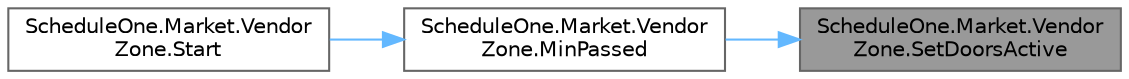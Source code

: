 digraph "ScheduleOne.Market.VendorZone.SetDoorsActive"
{
 // LATEX_PDF_SIZE
  bgcolor="transparent";
  edge [fontname=Helvetica,fontsize=10,labelfontname=Helvetica,labelfontsize=10];
  node [fontname=Helvetica,fontsize=10,shape=box,height=0.2,width=0.4];
  rankdir="RL";
  Node1 [id="Node000001",label="ScheduleOne.Market.Vendor\lZone.SetDoorsActive",height=0.2,width=0.4,color="gray40", fillcolor="grey60", style="filled", fontcolor="black",tooltip=" "];
  Node1 -> Node2 [id="edge1_Node000001_Node000002",dir="back",color="steelblue1",style="solid",tooltip=" "];
  Node2 [id="Node000002",label="ScheduleOne.Market.Vendor\lZone.MinPassed",height=0.2,width=0.4,color="grey40", fillcolor="white", style="filled",URL="$class_schedule_one_1_1_market_1_1_vendor_zone.html#a66fdd56e64b4a9280418d64ba7e63f12",tooltip=" "];
  Node2 -> Node3 [id="edge2_Node000002_Node000003",dir="back",color="steelblue1",style="solid",tooltip=" "];
  Node3 [id="Node000003",label="ScheduleOne.Market.Vendor\lZone.Start",height=0.2,width=0.4,color="grey40", fillcolor="white", style="filled",URL="$class_schedule_one_1_1_market_1_1_vendor_zone.html#afe700c4a8a4804f5e87e8e1a6ea8ea1b",tooltip=" "];
}
